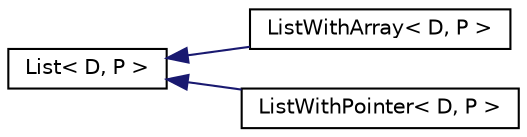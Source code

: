 digraph "Graphical Class Hierarchy"
{
  edge [fontname="Helvetica",fontsize="10",labelfontname="Helvetica",labelfontsize="10"];
  node [fontname="Helvetica",fontsize="10",shape=record];
  rankdir="LR";
  Node1 [label="List\< D, P \>",height=0.2,width=0.4,color="black", fillcolor="white", style="filled",URL="$class_list.html",tooltip="Libreria que genera un template de una clase abstracta list. "];
  Node1 -> Node2 [dir="back",color="midnightblue",fontsize="10",style="solid",fontname="Helvetica"];
  Node2 [label="ListWithArray\< D, P \>",height=0.2,width=0.4,color="black", fillcolor="white", style="filled",URL="$class_list_with_array.html",tooltip="Libreria que genera un template de una clase ListWithArray (lista implementada con arreglos) que here..."];
  Node1 -> Node3 [dir="back",color="midnightblue",fontsize="10",style="solid",fontname="Helvetica"];
  Node3 [label="ListWithPointer\< D, P \>",height=0.2,width=0.4,color="black", fillcolor="white", style="filled",URL="$class_list_with_pointer.html",tooltip="Libreria que genera un template de una clase ListWithPointer (lista implementada con punteros) que he..."];
}
